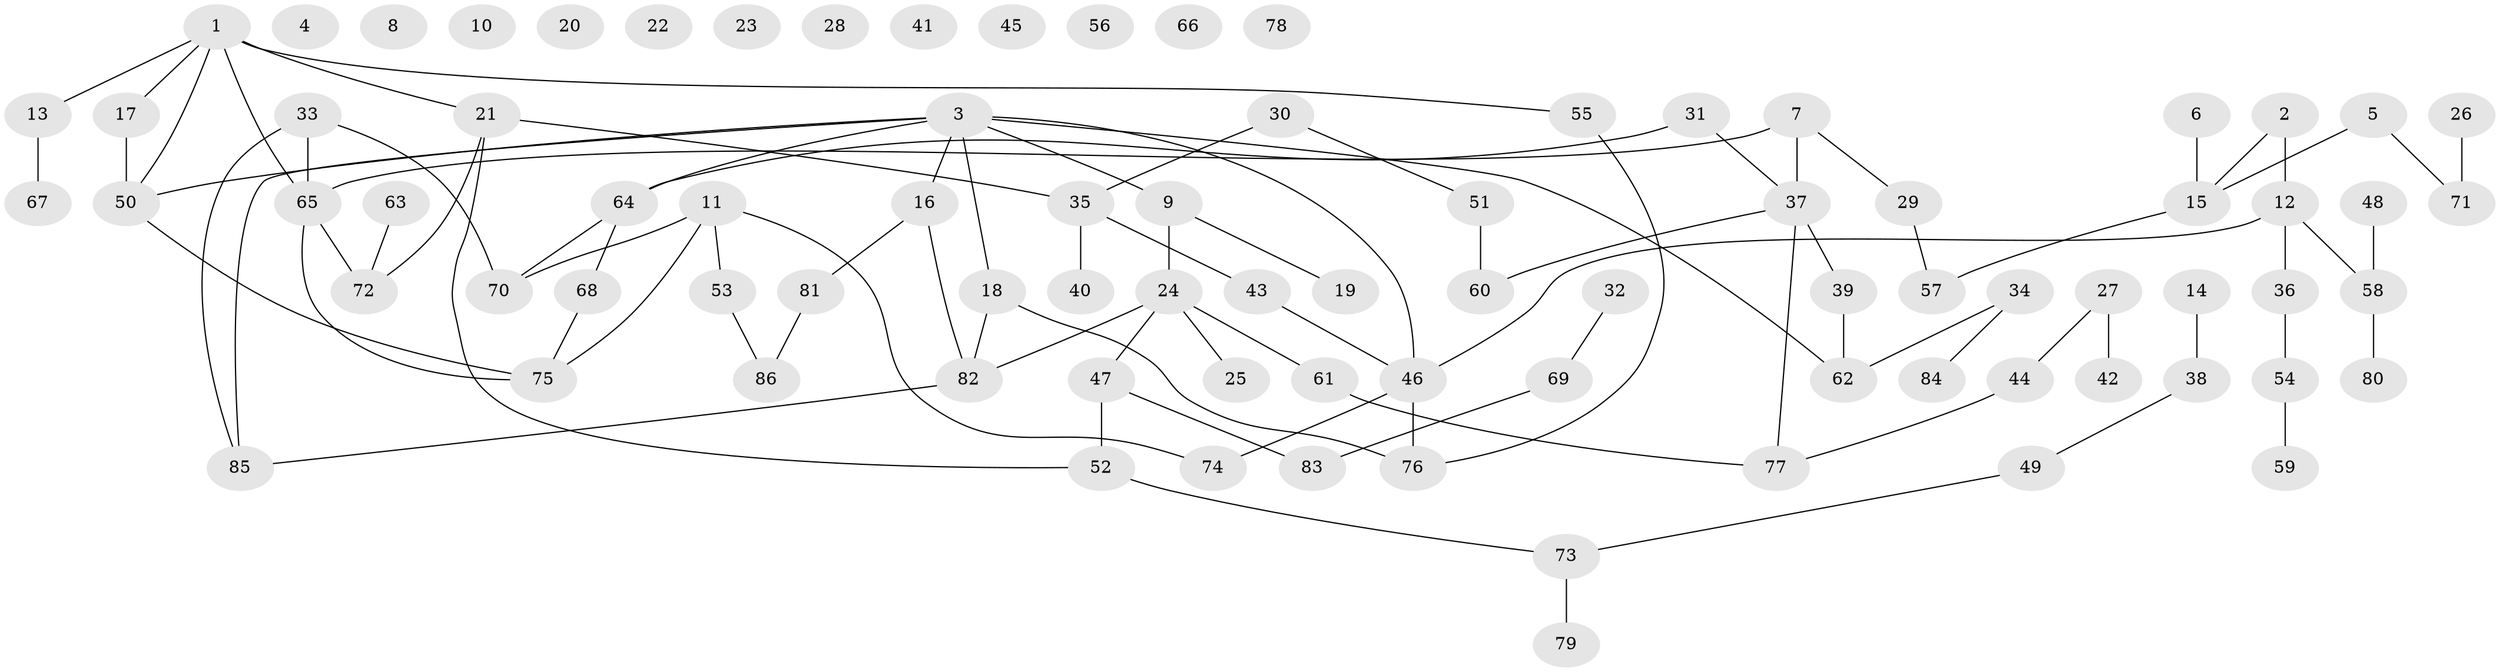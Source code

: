 // coarse degree distribution, {8: 0.01694915254237288, 4: 0.13559322033898305, 9: 0.01694915254237288, 0: 0.2033898305084746, 2: 0.23728813559322035, 1: 0.2033898305084746, 6: 0.03389830508474576, 3: 0.11864406779661017, 5: 0.03389830508474576}
// Generated by graph-tools (version 1.1) at 2025/41/03/06/25 10:41:23]
// undirected, 86 vertices, 94 edges
graph export_dot {
graph [start="1"]
  node [color=gray90,style=filled];
  1;
  2;
  3;
  4;
  5;
  6;
  7;
  8;
  9;
  10;
  11;
  12;
  13;
  14;
  15;
  16;
  17;
  18;
  19;
  20;
  21;
  22;
  23;
  24;
  25;
  26;
  27;
  28;
  29;
  30;
  31;
  32;
  33;
  34;
  35;
  36;
  37;
  38;
  39;
  40;
  41;
  42;
  43;
  44;
  45;
  46;
  47;
  48;
  49;
  50;
  51;
  52;
  53;
  54;
  55;
  56;
  57;
  58;
  59;
  60;
  61;
  62;
  63;
  64;
  65;
  66;
  67;
  68;
  69;
  70;
  71;
  72;
  73;
  74;
  75;
  76;
  77;
  78;
  79;
  80;
  81;
  82;
  83;
  84;
  85;
  86;
  1 -- 13;
  1 -- 17;
  1 -- 21;
  1 -- 50;
  1 -- 55;
  1 -- 65;
  2 -- 12;
  2 -- 15;
  3 -- 9;
  3 -- 16;
  3 -- 18;
  3 -- 46;
  3 -- 50;
  3 -- 62;
  3 -- 64;
  3 -- 85;
  5 -- 15;
  5 -- 71;
  6 -- 15;
  7 -- 29;
  7 -- 37;
  7 -- 65;
  9 -- 19;
  9 -- 24;
  11 -- 53;
  11 -- 70;
  11 -- 74;
  11 -- 75;
  12 -- 36;
  12 -- 46;
  12 -- 58;
  13 -- 67;
  14 -- 38;
  15 -- 57;
  16 -- 81;
  16 -- 82;
  17 -- 50;
  18 -- 76;
  18 -- 82;
  21 -- 35;
  21 -- 52;
  21 -- 72;
  24 -- 25;
  24 -- 47;
  24 -- 61;
  24 -- 82;
  26 -- 71;
  27 -- 42;
  27 -- 44;
  29 -- 57;
  30 -- 35;
  30 -- 51;
  31 -- 37;
  31 -- 64;
  32 -- 69;
  33 -- 65;
  33 -- 70;
  33 -- 85;
  34 -- 62;
  34 -- 84;
  35 -- 40;
  35 -- 43;
  36 -- 54;
  37 -- 39;
  37 -- 60;
  37 -- 77;
  38 -- 49;
  39 -- 62;
  43 -- 46;
  44 -- 77;
  46 -- 74;
  46 -- 76;
  47 -- 52;
  47 -- 83;
  48 -- 58;
  49 -- 73;
  50 -- 75;
  51 -- 60;
  52 -- 73;
  53 -- 86;
  54 -- 59;
  55 -- 76;
  58 -- 80;
  61 -- 77;
  63 -- 72;
  64 -- 68;
  64 -- 70;
  65 -- 72;
  65 -- 75;
  68 -- 75;
  69 -- 83;
  73 -- 79;
  81 -- 86;
  82 -- 85;
}
